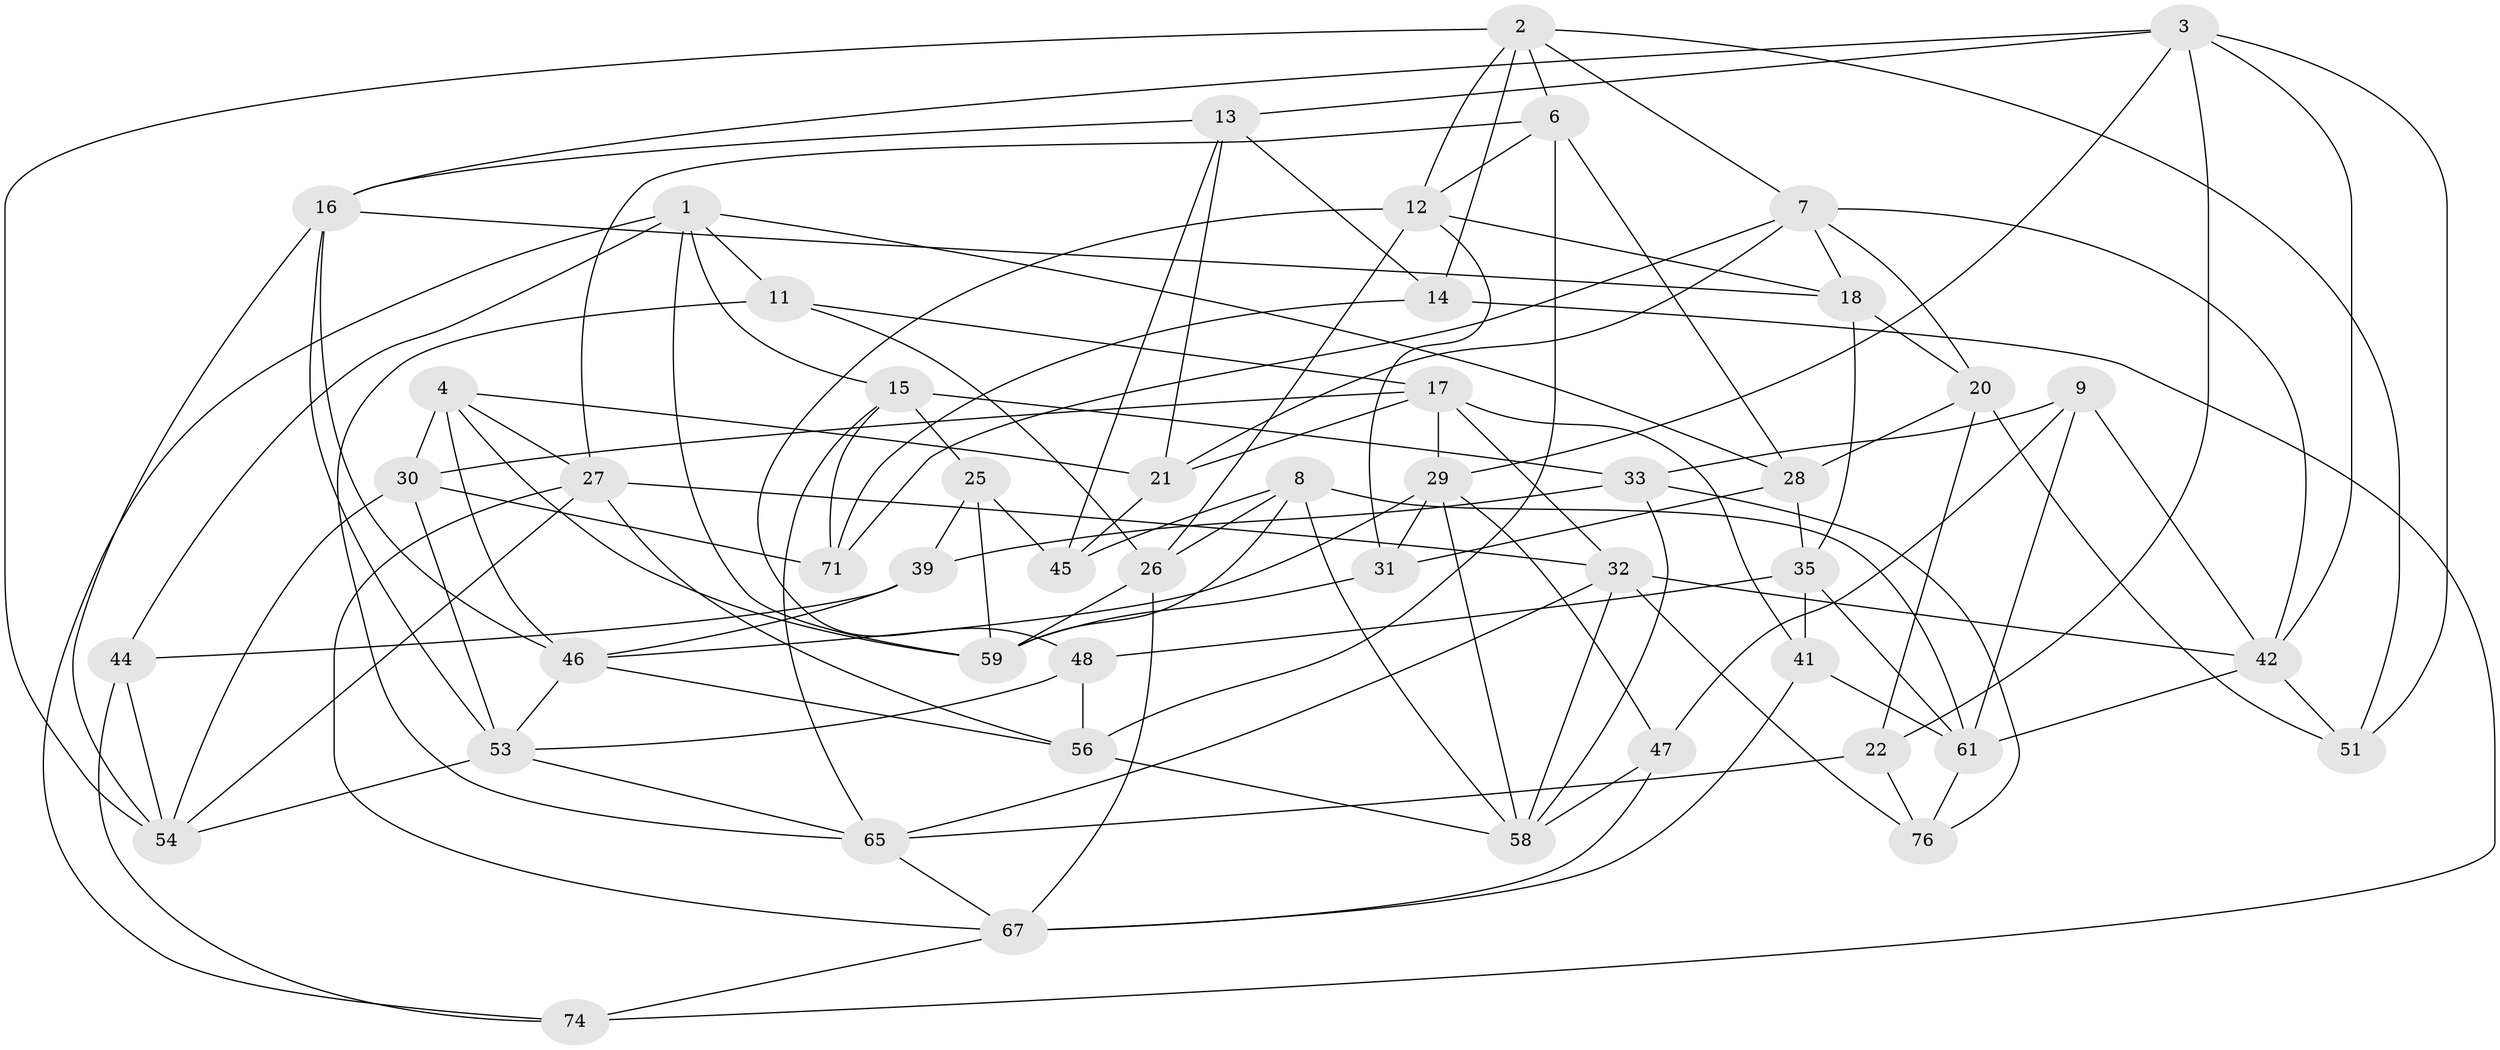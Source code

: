 // Generated by graph-tools (version 1.1) at 2025/24/03/03/25 07:24:30]
// undirected, 49 vertices, 124 edges
graph export_dot {
graph [start="1"]
  node [color=gray90,style=filled];
  1 [super="+5"];
  2 [super="+52"];
  3 [super="+36"];
  4 [super="+49"];
  6 [super="+37"];
  7 [super="+10"];
  8 [super="+40"];
  9;
  11;
  12 [super="+24"];
  13 [super="+19"];
  14;
  15 [super="+34"];
  16 [super="+38"];
  17 [super="+62"];
  18 [super="+81"];
  20 [super="+23"];
  21 [super="+68"];
  22;
  25;
  26 [super="+43"];
  27 [super="+50"];
  28 [super="+78"];
  29 [super="+77"];
  30 [super="+73"];
  31;
  32 [super="+82"];
  33 [super="+55"];
  35 [super="+60"];
  39;
  41;
  42 [super="+80"];
  44;
  45;
  46 [super="+64"];
  47;
  48;
  51;
  53 [super="+57"];
  54 [super="+69"];
  56 [super="+75"];
  58 [super="+63"];
  59 [super="+66"];
  61 [super="+70"];
  65 [super="+79"];
  67 [super="+72"];
  71;
  74;
  76;
  1 -- 44;
  1 -- 59;
  1 -- 74;
  1 -- 11;
  1 -- 28;
  1 -- 15;
  2 -- 51;
  2 -- 6;
  2 -- 14;
  2 -- 54;
  2 -- 12;
  2 -- 7;
  3 -- 51;
  3 -- 13;
  3 -- 42;
  3 -- 22;
  3 -- 16;
  3 -- 29;
  4 -- 27;
  4 -- 30 [weight=2];
  4 -- 59;
  4 -- 46;
  4 -- 21;
  6 -- 56 [weight=2];
  6 -- 12;
  6 -- 27;
  6 -- 28;
  7 -- 20;
  7 -- 71;
  7 -- 18;
  7 -- 42;
  7 -- 21;
  8 -- 45;
  8 -- 61;
  8 -- 26 [weight=2];
  8 -- 59;
  8 -- 58;
  9 -- 33;
  9 -- 61;
  9 -- 47;
  9 -- 42;
  11 -- 26;
  11 -- 17;
  11 -- 65;
  12 -- 31;
  12 -- 26;
  12 -- 18;
  12 -- 48;
  13 -- 14;
  13 -- 45;
  13 -- 16;
  13 -- 21 [weight=2];
  14 -- 74;
  14 -- 71;
  15 -- 65;
  15 -- 71;
  15 -- 25;
  15 -- 33 [weight=2];
  16 -- 18;
  16 -- 54;
  16 -- 53;
  16 -- 46;
  17 -- 30;
  17 -- 21;
  17 -- 32;
  17 -- 41;
  17 -- 29;
  18 -- 35;
  18 -- 20 [weight=2];
  20 -- 51;
  20 -- 28;
  20 -- 22;
  21 -- 45;
  22 -- 76;
  22 -- 65;
  25 -- 39;
  25 -- 59;
  25 -- 45;
  26 -- 67;
  26 -- 59;
  27 -- 67;
  27 -- 32;
  27 -- 56;
  27 -- 54;
  28 -- 35 [weight=2];
  28 -- 31;
  29 -- 58;
  29 -- 47;
  29 -- 46;
  29 -- 31;
  30 -- 53;
  30 -- 71;
  30 -- 54;
  31 -- 59;
  32 -- 65;
  32 -- 42;
  32 -- 76;
  32 -- 58;
  33 -- 58;
  33 -- 76;
  33 -- 39;
  35 -- 41;
  35 -- 61;
  35 -- 48;
  39 -- 44;
  39 -- 46;
  41 -- 61;
  41 -- 67;
  42 -- 51;
  42 -- 61;
  44 -- 74;
  44 -- 54;
  46 -- 53;
  46 -- 56;
  47 -- 58;
  47 -- 67;
  48 -- 53;
  48 -- 56;
  53 -- 65;
  53 -- 54;
  56 -- 58;
  61 -- 76;
  65 -- 67;
  67 -- 74;
}
